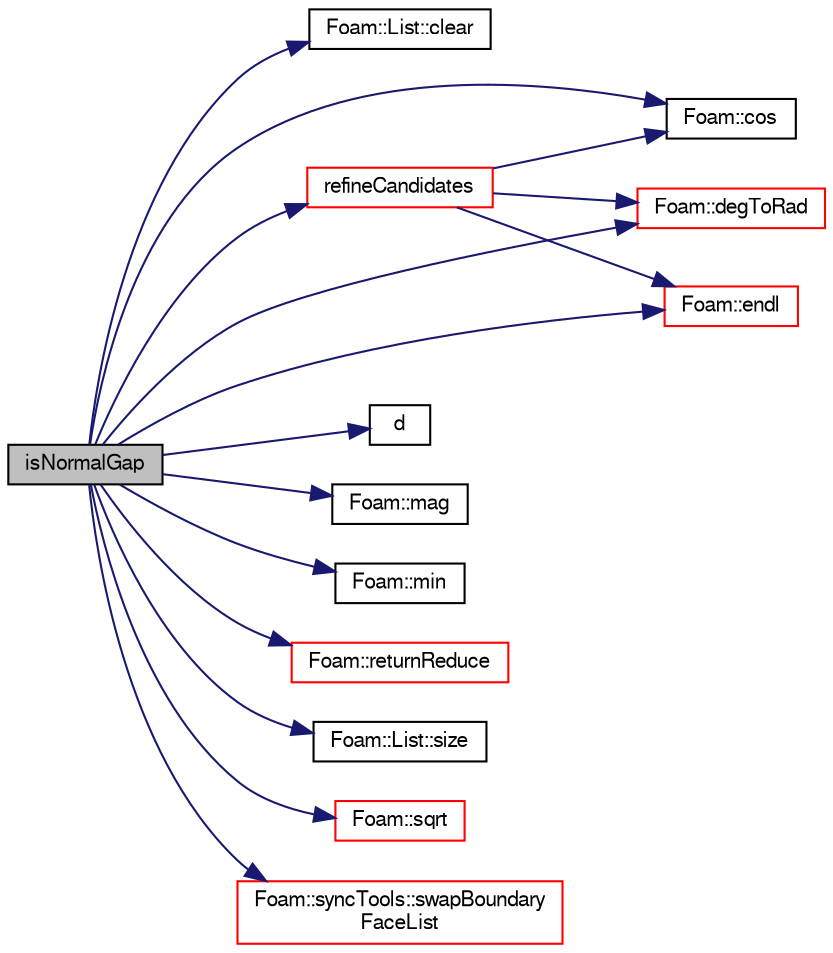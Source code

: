digraph "isNormalGap"
{
  bgcolor="transparent";
  edge [fontname="FreeSans",fontsize="10",labelfontname="FreeSans",labelfontsize="10"];
  node [fontname="FreeSans",fontsize="10",shape=record];
  rankdir="LR";
  Node3328 [label="isNormalGap",height=0.2,width=0.4,color="black", fillcolor="grey75", style="filled", fontcolor="black"];
  Node3328 -> Node3329 [color="midnightblue",fontsize="10",style="solid",fontname="FreeSans"];
  Node3329 [label="Foam::List::clear",height=0.2,width=0.4,color="black",URL="$a25694.html#ac8bb3912a3ce86b15842e79d0b421204",tooltip="Clear the list, i.e. set size to zero. "];
  Node3328 -> Node3330 [color="midnightblue",fontsize="10",style="solid",fontname="FreeSans"];
  Node3330 [label="Foam::cos",height=0.2,width=0.4,color="black",URL="$a21124.html#aebb41a148f7cf44b63e12f69e487e49f"];
  Node3328 -> Node3331 [color="midnightblue",fontsize="10",style="solid",fontname="FreeSans"];
  Node3331 [label="d",height=0.2,width=0.4,color="black",URL="$a38951.html#aa182a9055736468dd160f12649a01fd1"];
  Node3328 -> Node3332 [color="midnightblue",fontsize="10",style="solid",fontname="FreeSans"];
  Node3332 [label="Foam::degToRad",height=0.2,width=0.4,color="red",URL="$a21124.html#af706f965be4d1457b0f1e7fade1c0118",tooltip="Conversion from degrees to radians. "];
  Node3328 -> Node3334 [color="midnightblue",fontsize="10",style="solid",fontname="FreeSans"];
  Node3334 [label="Foam::endl",height=0.2,width=0.4,color="red",URL="$a21124.html#a2db8fe02a0d3909e9351bb4275b23ce4",tooltip="Add newline and flush stream. "];
  Node3328 -> Node3336 [color="midnightblue",fontsize="10",style="solid",fontname="FreeSans"];
  Node3336 [label="Foam::mag",height=0.2,width=0.4,color="black",URL="$a21124.html#a929da2a3fdcf3dacbbe0487d3a330dae"];
  Node3328 -> Node3337 [color="midnightblue",fontsize="10",style="solid",fontname="FreeSans"];
  Node3337 [label="Foam::min",height=0.2,width=0.4,color="black",URL="$a21124.html#a253e112ad2d56d96230ff39ea7f442dc"];
  Node3328 -> Node3338 [color="midnightblue",fontsize="10",style="solid",fontname="FreeSans"];
  Node3338 [label="refineCandidates",height=0.2,width=0.4,color="red",URL="$a24662.html#ae450c73ceb3bc0a2918dd8557aedefb7",tooltip="Calculate list of cells to refine. "];
  Node3338 -> Node3334 [color="midnightblue",fontsize="10",style="solid",fontname="FreeSans"];
  Node3338 -> Node3330 [color="midnightblue",fontsize="10",style="solid",fontname="FreeSans"];
  Node3338 -> Node3332 [color="midnightblue",fontsize="10",style="solid",fontname="FreeSans"];
  Node3328 -> Node3417 [color="midnightblue",fontsize="10",style="solid",fontname="FreeSans"];
  Node3417 [label="Foam::returnReduce",height=0.2,width=0.4,color="red",URL="$a21124.html#a8d528a67d2a9c6fe4fb94bc86872624b"];
  Node3328 -> Node3340 [color="midnightblue",fontsize="10",style="solid",fontname="FreeSans"];
  Node3340 [label="Foam::List::size",height=0.2,width=0.4,color="black",URL="$a25694.html#a8a5f6fa29bd4b500caf186f60245b384",tooltip="Override size to be inconsistent with allocated storage. "];
  Node3328 -> Node3472 [color="midnightblue",fontsize="10",style="solid",fontname="FreeSans"];
  Node3472 [label="Foam::sqrt",height=0.2,width=0.4,color="red",URL="$a21124.html#a8616bd62eebf2342a80222fecb1bda71"];
  Node3328 -> Node3473 [color="midnightblue",fontsize="10",style="solid",fontname="FreeSans"];
  Node3473 [label="Foam::syncTools::swapBoundary\lFaceList",height=0.2,width=0.4,color="red",URL="$a27502.html#a30e4f2ce2c2399c35f5d674bdb7c07fd",tooltip="Swap coupled boundary face values. "];
}
